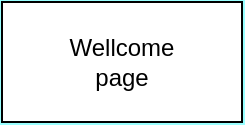 <mxfile>
    <diagram id="BTSn7bornyXSSctGmsCW" name="Page-1">
        <mxGraphModel dx="688" dy="383" grid="1" gridSize="10" guides="1" tooltips="1" connect="1" arrows="1" fold="1" page="1" pageScale="1" pageWidth="850" pageHeight="1100" background="#99FFFF" math="0" shadow="0">
            <root>
                <mxCell id="0"/>
                <mxCell id="1" parent="0"/>
                <mxCell id="2" value="" style="rounded=0;whiteSpace=wrap;html=1;" vertex="1" parent="1">
                    <mxGeometry x="270" y="50" width="120" height="60" as="geometry"/>
                </mxCell>
                <mxCell id="3" value="Wellcome page" style="text;html=1;strokeColor=none;fillColor=default;align=center;verticalAlign=middle;whiteSpace=wrap;rounded=0;" vertex="1" parent="1">
                    <mxGeometry x="300" y="65" width="60" height="30" as="geometry"/>
                </mxCell>
            </root>
        </mxGraphModel>
    </diagram>
</mxfile>